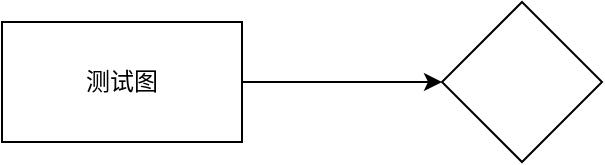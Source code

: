 <mxfile version="26.0.11">
  <diagram name="第 1 页" id="xQlWefSTvqjSPsLFI6xS">
    <mxGraphModel dx="1050" dy="522" grid="1" gridSize="10" guides="1" tooltips="1" connect="1" arrows="1" fold="1" page="1" pageScale="1" pageWidth="827" pageHeight="1169" math="0" shadow="0">
      <root>
        <mxCell id="0" />
        <mxCell id="1" parent="0" />
        <mxCell id="caBFDS2_TmLuN3xFqPFA-3" value="" style="edgeStyle=orthogonalEdgeStyle;rounded=0;orthogonalLoop=1;jettySize=auto;html=1;" edge="1" parent="1" source="caBFDS2_TmLuN3xFqPFA-1" target="caBFDS2_TmLuN3xFqPFA-2">
          <mxGeometry relative="1" as="geometry" />
        </mxCell>
        <mxCell id="caBFDS2_TmLuN3xFqPFA-1" value="测试图" style="rounded=0;whiteSpace=wrap;html=1;" vertex="1" parent="1">
          <mxGeometry x="120" y="180" width="120" height="60" as="geometry" />
        </mxCell>
        <mxCell id="caBFDS2_TmLuN3xFqPFA-2" value="" style="rhombus;whiteSpace=wrap;html=1;rounded=0;" vertex="1" parent="1">
          <mxGeometry x="340" y="170" width="80" height="80" as="geometry" />
        </mxCell>
      </root>
    </mxGraphModel>
  </diagram>
</mxfile>
